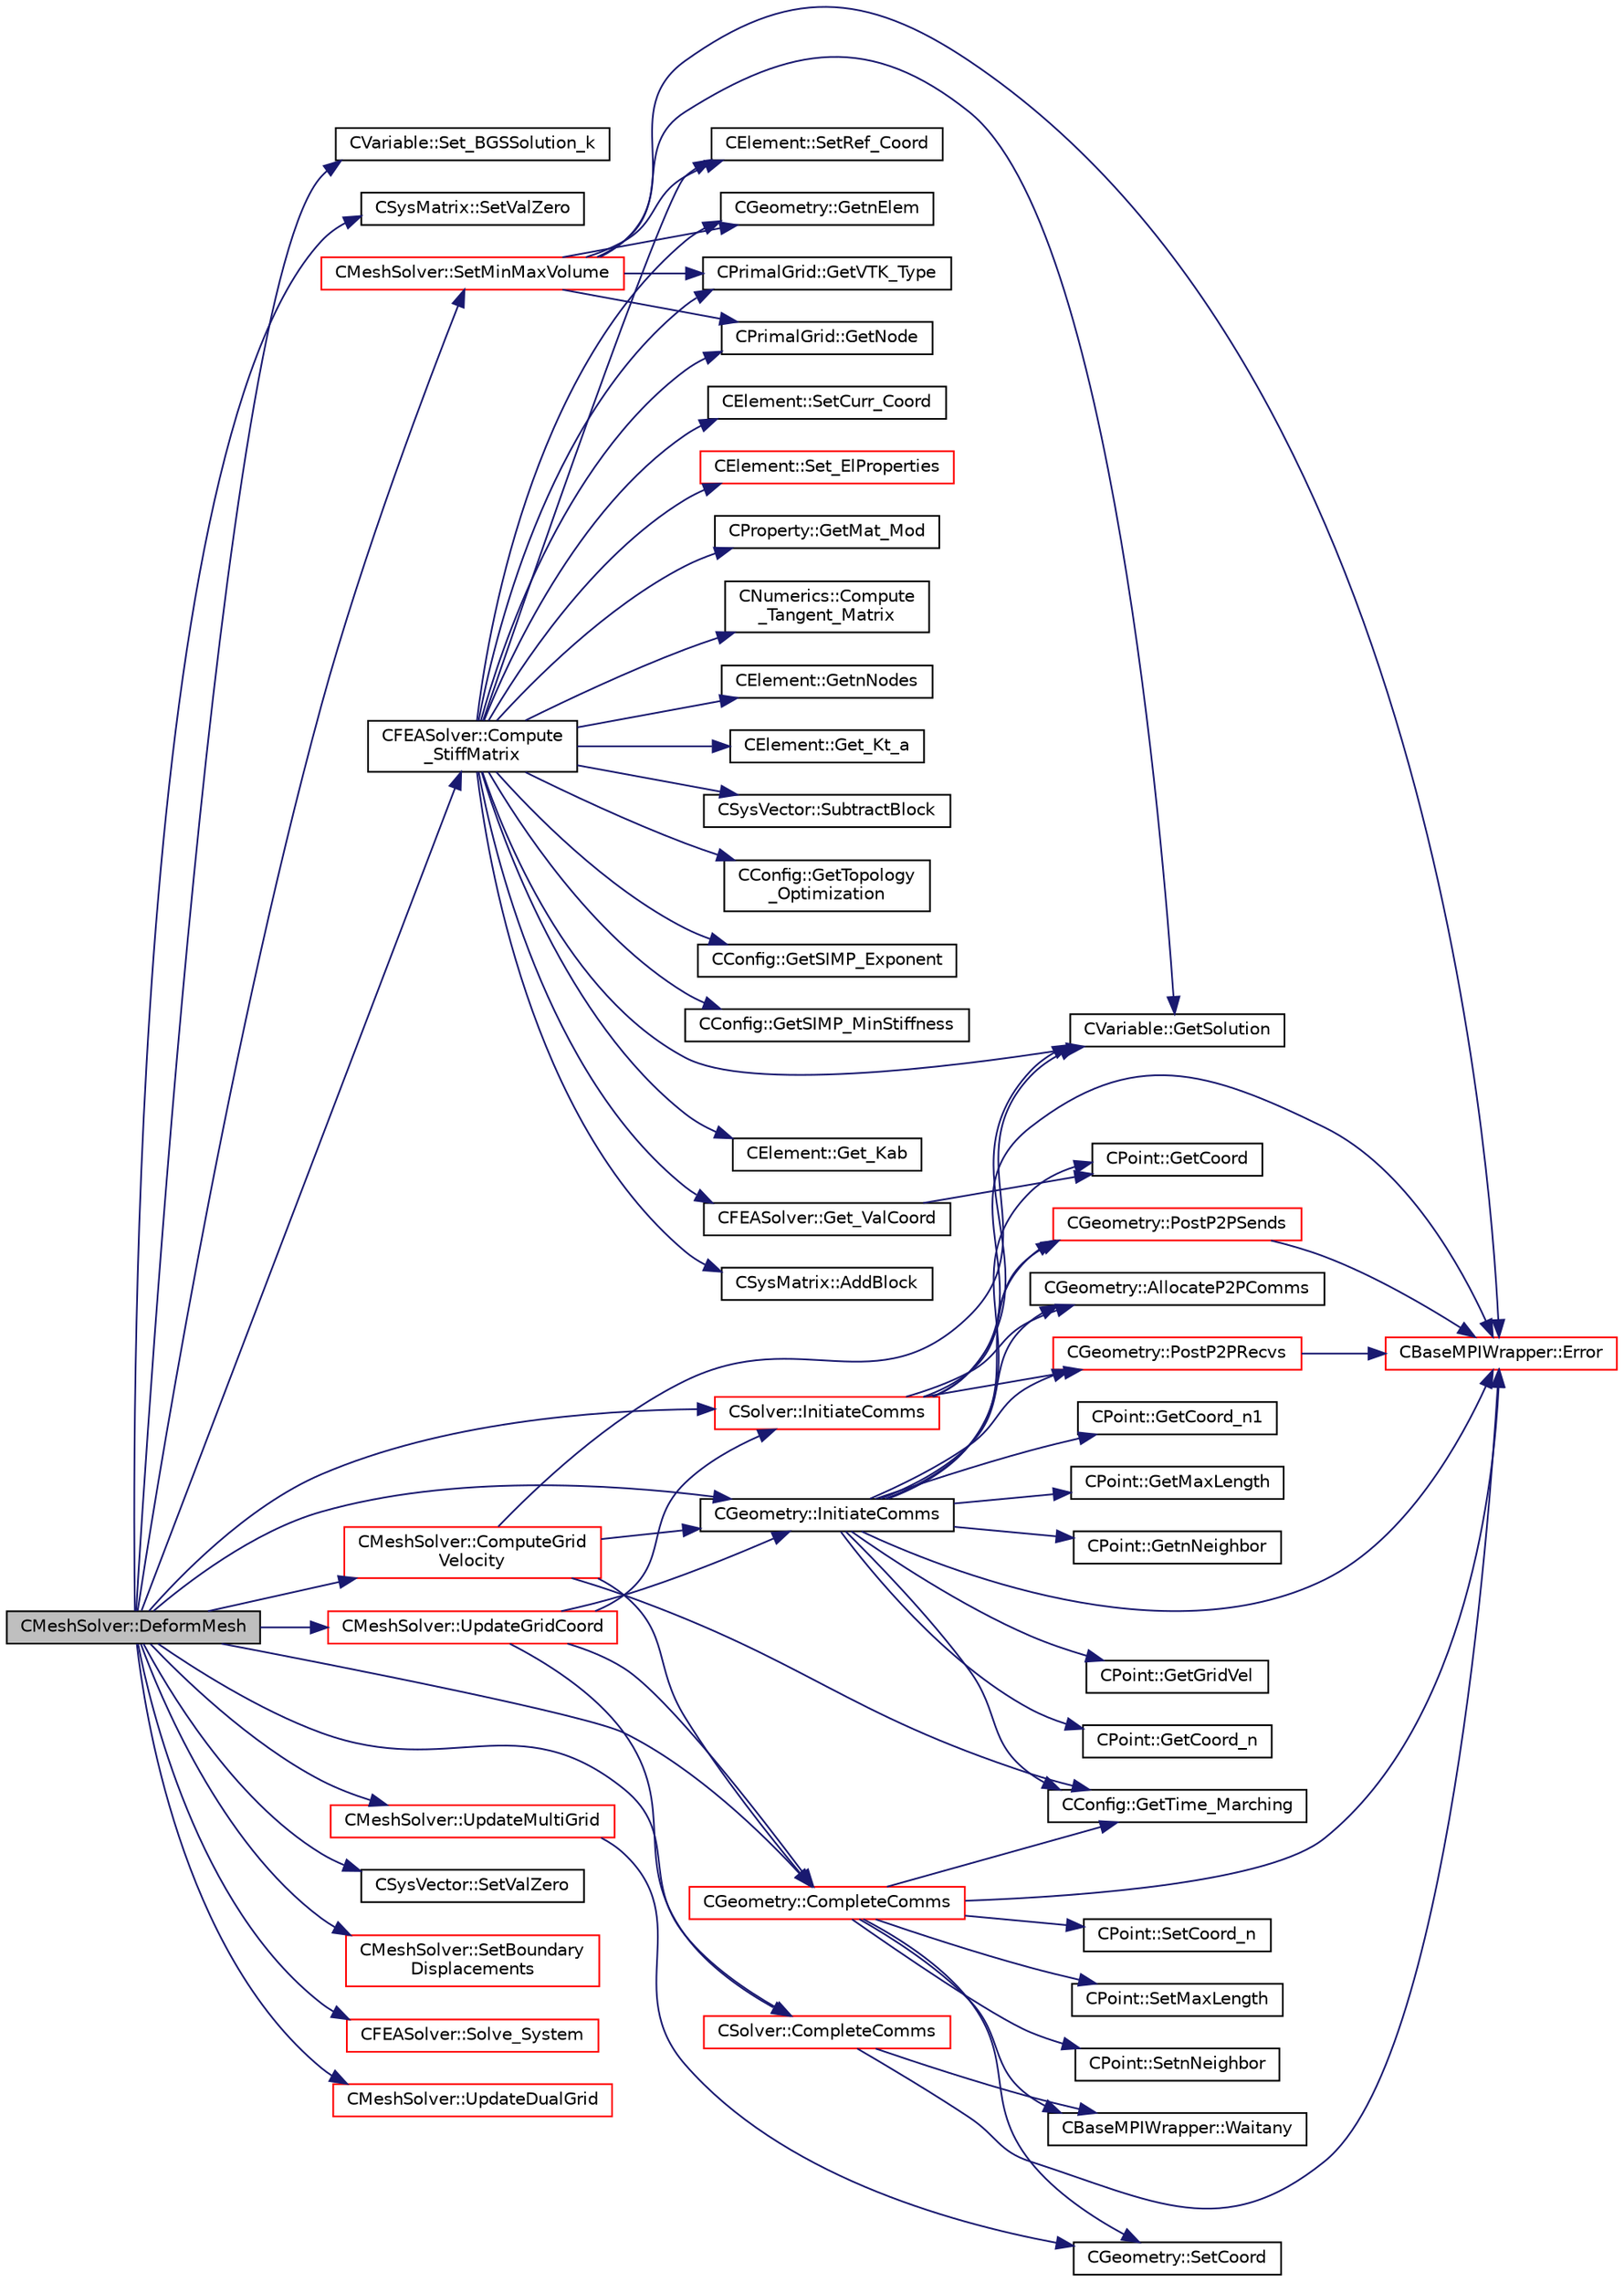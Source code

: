 digraph "CMeshSolver::DeformMesh"
{
  edge [fontname="Helvetica",fontsize="10",labelfontname="Helvetica",labelfontsize="10"];
  node [fontname="Helvetica",fontsize="10",shape=record];
  rankdir="LR";
  Node78 [label="CMeshSolver::DeformMesh",height=0.2,width=0.4,color="black", fillcolor="grey75", style="filled", fontcolor="black"];
  Node78 -> Node79 [color="midnightblue",fontsize="10",style="solid",fontname="Helvetica"];
  Node79 [label="CVariable::Set_BGSSolution_k",height=0.2,width=0.4,color="black", fillcolor="white", style="filled",URL="$class_c_variable.html#aa47456564bac33106a460be201d4c843",tooltip="Set the value of the solution in the previous BGS subiteration. "];
  Node78 -> Node80 [color="midnightblue",fontsize="10",style="solid",fontname="Helvetica"];
  Node80 [label="CSysMatrix::SetValZero",height=0.2,width=0.4,color="black", fillcolor="white", style="filled",URL="$class_c_sys_matrix.html#a8f974ad2e089dccfc99ea21a4ef5a819",tooltip="Sets to zero all the entries of the sparse matrix. "];
  Node78 -> Node81 [color="midnightblue",fontsize="10",style="solid",fontname="Helvetica"];
  Node81 [label="CFEASolver::Compute\l_StiffMatrix",height=0.2,width=0.4,color="black", fillcolor="white", style="filled",URL="$class_c_f_e_a_solver.html#aaf81bf54a4492da76839dcede19b4f6e",tooltip="Compute the stiffness matrix of the problem. "];
  Node81 -> Node82 [color="midnightblue",fontsize="10",style="solid",fontname="Helvetica"];
  Node82 [label="CConfig::GetTopology\l_Optimization",height=0.2,width=0.4,color="black", fillcolor="white", style="filled",URL="$class_c_config.html#aaf3e38ba9bf594bc2d636158d1dbf305",tooltip="Get topology optimization. "];
  Node81 -> Node83 [color="midnightblue",fontsize="10",style="solid",fontname="Helvetica"];
  Node83 [label="CConfig::GetSIMP_Exponent",height=0.2,width=0.4,color="black", fillcolor="white", style="filled",URL="$class_c_config.html#a2759180807b49d7c91924011abec1a35",tooltip="Get exponent for density-based stiffness penalization. "];
  Node81 -> Node84 [color="midnightblue",fontsize="10",style="solid",fontname="Helvetica"];
  Node84 [label="CConfig::GetSIMP_MinStiffness",height=0.2,width=0.4,color="black", fillcolor="white", style="filled",URL="$class_c_config.html#a3807df530b42b9a9f711a9670ea698e9",tooltip="Get lower bound for density-based stiffness penalization. "];
  Node81 -> Node85 [color="midnightblue",fontsize="10",style="solid",fontname="Helvetica"];
  Node85 [label="CGeometry::GetnElem",height=0.2,width=0.4,color="black", fillcolor="white", style="filled",URL="$class_c_geometry.html#a4ae48ec038df1f5ee7c1daadabea5e99",tooltip="Get number of elements. "];
  Node81 -> Node86 [color="midnightblue",fontsize="10",style="solid",fontname="Helvetica"];
  Node86 [label="CPrimalGrid::GetVTK_Type",height=0.2,width=0.4,color="black", fillcolor="white", style="filled",URL="$class_c_primal_grid.html#adb676897e7cf4a83ceb83065e7c6a04f",tooltip="A pure virtual member. "];
  Node81 -> Node87 [color="midnightblue",fontsize="10",style="solid",fontname="Helvetica"];
  Node87 [label="CPrimalGrid::GetNode",height=0.2,width=0.4,color="black", fillcolor="white", style="filled",URL="$class_c_primal_grid.html#a4fc7b6b6ac5025325c7e68fb56fbeef8",tooltip="A pure virtual member. "];
  Node81 -> Node88 [color="midnightblue",fontsize="10",style="solid",fontname="Helvetica"];
  Node88 [label="CFEASolver::Get_ValCoord",height=0.2,width=0.4,color="black", fillcolor="white", style="filled",URL="$class_c_f_e_a_solver.html#aa884a16a0a77d7ff877a564b0ca7206d",tooltip="Get the value of the reference coordinate to set on the element structure. "];
  Node88 -> Node89 [color="midnightblue",fontsize="10",style="solid",fontname="Helvetica"];
  Node89 [label="CPoint::GetCoord",height=0.2,width=0.4,color="black", fillcolor="white", style="filled",URL="$class_c_point.html#a95fe081d22e96e190cb3edcbf0d6525f",tooltip="Get the coordinates dor the control volume. "];
  Node81 -> Node90 [color="midnightblue",fontsize="10",style="solid",fontname="Helvetica"];
  Node90 [label="CVariable::GetSolution",height=0.2,width=0.4,color="black", fillcolor="white", style="filled",URL="$class_c_variable.html#a261483e39c23c1de7cb9aea7e917c121",tooltip="Get the solution. "];
  Node81 -> Node91 [color="midnightblue",fontsize="10",style="solid",fontname="Helvetica"];
  Node91 [label="CElement::SetRef_Coord",height=0.2,width=0.4,color="black", fillcolor="white", style="filled",URL="$class_c_element.html#a734f0ffdf9fc0d48f6add20fd6cd5cfe",tooltip="Set the value of the coordinate of the nodes in the reference configuration. "];
  Node81 -> Node92 [color="midnightblue",fontsize="10",style="solid",fontname="Helvetica"];
  Node92 [label="CElement::SetCurr_Coord",height=0.2,width=0.4,color="black", fillcolor="white", style="filled",URL="$class_c_element.html#a1909cf0356d960f9b3a40f4c85b8233e",tooltip="Set the value of the coordinate of the nodes in the current configuration. "];
  Node81 -> Node93 [color="midnightblue",fontsize="10",style="solid",fontname="Helvetica"];
  Node93 [label="CElement::Set_ElProperties",height=0.2,width=0.4,color="red", fillcolor="white", style="filled",URL="$class_c_element.html#a5a9bc98cf64c54b7e073427967dc3f5a",tooltip="Store the values of the identifiers for element properties. "];
  Node81 -> Node97 [color="midnightblue",fontsize="10",style="solid",fontname="Helvetica"];
  Node97 [label="CProperty::GetMat_Mod",height=0.2,width=0.4,color="black", fillcolor="white", style="filled",URL="$class_c_property.html#a7dfea7244f23fe4db5118aa1e8291413",tooltip="Get the material model to use for the element. "];
  Node81 -> Node98 [color="midnightblue",fontsize="10",style="solid",fontname="Helvetica"];
  Node98 [label="CNumerics::Compute\l_Tangent_Matrix",height=0.2,width=0.4,color="black", fillcolor="white", style="filled",URL="$class_c_numerics.html#a27c30273ac932167ae91689a36d67baf",tooltip="A virtual member to compute the tangent matrix in structural problems. "];
  Node81 -> Node99 [color="midnightblue",fontsize="10",style="solid",fontname="Helvetica"];
  Node99 [label="CElement::GetnNodes",height=0.2,width=0.4,color="black", fillcolor="white", style="filled",URL="$class_c_element.html#a87d13ba01e276d05b00b42caa1d5ee3c",tooltip="Retrieve the number of nodes of the element. "];
  Node81 -> Node100 [color="midnightblue",fontsize="10",style="solid",fontname="Helvetica"];
  Node100 [label="CElement::Get_Kt_a",height=0.2,width=0.4,color="black", fillcolor="white", style="filled",URL="$class_c_element.html#a8b2b11078cc413d3de947f6437d4fb92",tooltip="Return the values of the nodal stress components of the residual for node a. "];
  Node81 -> Node101 [color="midnightblue",fontsize="10",style="solid",fontname="Helvetica"];
  Node101 [label="CSysVector::SubtractBlock",height=0.2,width=0.4,color="black", fillcolor="white", style="filled",URL="$class_c_sys_vector.html#a732b302ca148d38b442bfe7e096a81be",tooltip="Subtract val_residual to the residual. "];
  Node81 -> Node102 [color="midnightblue",fontsize="10",style="solid",fontname="Helvetica"];
  Node102 [label="CElement::Get_Kab",height=0.2,width=0.4,color="black", fillcolor="white", style="filled",URL="$class_c_element.html#a077f170b754fd4533595bf6bc163b2a6",tooltip="Return the value of the submatrix K relating nodes a and b. "];
  Node81 -> Node103 [color="midnightblue",fontsize="10",style="solid",fontname="Helvetica"];
  Node103 [label="CSysMatrix::AddBlock",height=0.2,width=0.4,color="black", fillcolor="white", style="filled",URL="$class_c_sys_matrix.html#a85def3109e5aa5307268ca830a8f6522",tooltip="Adds the specified block to the sparse matrix. "];
  Node78 -> Node104 [color="midnightblue",fontsize="10",style="solid",fontname="Helvetica"];
  Node104 [label="CSysVector::SetValZero",height=0.2,width=0.4,color="black", fillcolor="white", style="filled",URL="$class_c_sys_vector.html#aa179ddab500faadee96bebecff9e201d",tooltip="Sets to zero all the entries of the vector. "];
  Node78 -> Node105 [color="midnightblue",fontsize="10",style="solid",fontname="Helvetica"];
  Node105 [label="CGeometry::InitiateComms",height=0.2,width=0.4,color="black", fillcolor="white", style="filled",URL="$class_c_geometry.html#aade184b0616ad6d83a721f1b17473df3",tooltip="Routine to load a geometric quantity into the data structures for MPI point-to-point communication an..."];
  Node105 -> Node106 [color="midnightblue",fontsize="10",style="solid",fontname="Helvetica"];
  Node106 [label="CConfig::GetTime_Marching",height=0.2,width=0.4,color="black", fillcolor="white", style="filled",URL="$class_c_config.html#a864d499ce740184803607801c47abda7",tooltip="Provides information about the time integration, and change the write in the output files information..."];
  Node105 -> Node107 [color="midnightblue",fontsize="10",style="solid",fontname="Helvetica"];
  Node107 [label="CBaseMPIWrapper::Error",height=0.2,width=0.4,color="red", fillcolor="white", style="filled",URL="$class_c_base_m_p_i_wrapper.html#a04457c47629bda56704e6a8804833eeb"];
  Node105 -> Node109 [color="midnightblue",fontsize="10",style="solid",fontname="Helvetica"];
  Node109 [label="CGeometry::AllocateP2PComms",height=0.2,width=0.4,color="black", fillcolor="white", style="filled",URL="$class_c_geometry.html#ab8d78a9f4017431b7542e154f58a7e63",tooltip="Routine to allocate buffers for point-to-point MPI communications. Also called to dynamically realloc..."];
  Node105 -> Node110 [color="midnightblue",fontsize="10",style="solid",fontname="Helvetica"];
  Node110 [label="CGeometry::PostP2PRecvs",height=0.2,width=0.4,color="red", fillcolor="white", style="filled",URL="$class_c_geometry.html#a35dd847b43dad069e3d73e376a0f32fb",tooltip="Routine to launch non-blocking recvs only for all point-to-point communication with neighboring parti..."];
  Node110 -> Node107 [color="midnightblue",fontsize="10",style="solid",fontname="Helvetica"];
  Node105 -> Node89 [color="midnightblue",fontsize="10",style="solid",fontname="Helvetica"];
  Node105 -> Node112 [color="midnightblue",fontsize="10",style="solid",fontname="Helvetica"];
  Node112 [label="CPoint::GetGridVel",height=0.2,width=0.4,color="black", fillcolor="white", style="filled",URL="$class_c_point.html#a62ec636f4a05ac578b582a053e8553f9",tooltip="Get the value of the grid velocity at the point. "];
  Node105 -> Node113 [color="midnightblue",fontsize="10",style="solid",fontname="Helvetica"];
  Node113 [label="CPoint::GetCoord_n",height=0.2,width=0.4,color="black", fillcolor="white", style="filled",URL="$class_c_point.html#a8600df239d54eee2deffc5db32cc09ee",tooltip="Get the coordinates of the control volume at time n. "];
  Node105 -> Node114 [color="midnightblue",fontsize="10",style="solid",fontname="Helvetica"];
  Node114 [label="CPoint::GetCoord_n1",height=0.2,width=0.4,color="black", fillcolor="white", style="filled",URL="$class_c_point.html#ab7acdac5cdc7ad4b6520f193bb054088",tooltip="Get the coordinates of the control volume at time n-1. "];
  Node105 -> Node115 [color="midnightblue",fontsize="10",style="solid",fontname="Helvetica"];
  Node115 [label="CPoint::GetMaxLength",height=0.2,width=0.4,color="black", fillcolor="white", style="filled",URL="$class_c_point.html#a786e7c18e968c5e833b41c60ed427a35",tooltip="Get the maximum cell-center to cell-center length. "];
  Node105 -> Node116 [color="midnightblue",fontsize="10",style="solid",fontname="Helvetica"];
  Node116 [label="CPoint::GetnNeighbor",height=0.2,width=0.4,color="black", fillcolor="white", style="filled",URL="$class_c_point.html#a73ffb61e70753ea46e80edba22cf39a4",tooltip="Get the number of neighbor of a point. "];
  Node105 -> Node117 [color="midnightblue",fontsize="10",style="solid",fontname="Helvetica"];
  Node117 [label="CGeometry::PostP2PSends",height=0.2,width=0.4,color="red", fillcolor="white", style="filled",URL="$class_c_geometry.html#a3db8e369fc532db7a85a27fbb01056fe",tooltip="Routine to launch a single non-blocking send once the buffer is loaded for a point-to-point commucati..."];
  Node117 -> Node107 [color="midnightblue",fontsize="10",style="solid",fontname="Helvetica"];
  Node78 -> Node119 [color="midnightblue",fontsize="10",style="solid",fontname="Helvetica"];
  Node119 [label="CGeometry::CompleteComms",height=0.2,width=0.4,color="red", fillcolor="white", style="filled",URL="$class_c_geometry.html#a18d2f0e3a00218eef232cd75029bc53e",tooltip="Routine to complete the set of non-blocking communications launched by InitiateComms() and unpacking ..."];
  Node119 -> Node120 [color="midnightblue",fontsize="10",style="solid",fontname="Helvetica"];
  Node120 [label="CBaseMPIWrapper::Waitany",height=0.2,width=0.4,color="black", fillcolor="white", style="filled",URL="$class_c_base_m_p_i_wrapper.html#ade364e6661c9eec2070a2448dbb5750b"];
  Node119 -> Node121 [color="midnightblue",fontsize="10",style="solid",fontname="Helvetica"];
  Node121 [label="CGeometry::SetCoord",height=0.2,width=0.4,color="black", fillcolor="white", style="filled",URL="$class_c_geometry.html#a5956a22f6942c7cd1b2a53dcaa201972",tooltip="A virtual member. "];
  Node119 -> Node122 [color="midnightblue",fontsize="10",style="solid",fontname="Helvetica"];
  Node122 [label="CPoint::SetCoord_n",height=0.2,width=0.4,color="black", fillcolor="white", style="filled",URL="$class_c_point.html#ac99bf9bb160e4f7bee37d7cc29d17b3c",tooltip="Set the coordinates of the control volume at time n to the ones in Coord. "];
  Node119 -> Node106 [color="midnightblue",fontsize="10",style="solid",fontname="Helvetica"];
  Node119 -> Node123 [color="midnightblue",fontsize="10",style="solid",fontname="Helvetica"];
  Node123 [label="CPoint::SetMaxLength",height=0.2,width=0.4,color="black", fillcolor="white", style="filled",URL="$class_c_point.html#aa558a3991602edf85988ba6c21d167a1",tooltip="Set the max cell-center to cell-center length. "];
  Node119 -> Node124 [color="midnightblue",fontsize="10",style="solid",fontname="Helvetica"];
  Node124 [label="CPoint::SetnNeighbor",height=0.2,width=0.4,color="black", fillcolor="white", style="filled",URL="$class_c_point.html#aaa49feadcdff72ba237896d3ba586a34",tooltip="Set the number of neighbor (artificial dissipation). "];
  Node119 -> Node107 [color="midnightblue",fontsize="10",style="solid",fontname="Helvetica"];
  Node78 -> Node126 [color="midnightblue",fontsize="10",style="solid",fontname="Helvetica"];
  Node126 [label="CSolver::InitiateComms",height=0.2,width=0.4,color="red", fillcolor="white", style="filled",URL="$class_c_solver.html#a68ef94bc50683bd1f1d750b4a8cb7351",tooltip="Routine to load a solver quantity into the data structures for MPI point-to-point communication and t..."];
  Node126 -> Node107 [color="midnightblue",fontsize="10",style="solid",fontname="Helvetica"];
  Node126 -> Node109 [color="midnightblue",fontsize="10",style="solid",fontname="Helvetica"];
  Node126 -> Node110 [color="midnightblue",fontsize="10",style="solid",fontname="Helvetica"];
  Node126 -> Node90 [color="midnightblue",fontsize="10",style="solid",fontname="Helvetica"];
  Node126 -> Node117 [color="midnightblue",fontsize="10",style="solid",fontname="Helvetica"];
  Node78 -> Node148 [color="midnightblue",fontsize="10",style="solid",fontname="Helvetica"];
  Node148 [label="CSolver::CompleteComms",height=0.2,width=0.4,color="red", fillcolor="white", style="filled",URL="$class_c_solver.html#a8d3046ad54e177f0705a2bff99c1cf16",tooltip="Routine to complete the set of non-blocking communications launched by InitiateComms() and unpacking ..."];
  Node148 -> Node120 [color="midnightblue",fontsize="10",style="solid",fontname="Helvetica"];
  Node148 -> Node107 [color="midnightblue",fontsize="10",style="solid",fontname="Helvetica"];
  Node78 -> Node170 [color="midnightblue",fontsize="10",style="solid",fontname="Helvetica"];
  Node170 [label="CMeshSolver::SetBoundary\lDisplacements",height=0.2,width=0.4,color="red", fillcolor="white", style="filled",URL="$class_c_mesh_solver.html#a8583f48eeef992c863a8e0595e87b70f",tooltip="Check the boundary vertex that are going to be moved. "];
  Node78 -> Node179 [color="midnightblue",fontsize="10",style="solid",fontname="Helvetica"];
  Node179 [label="CFEASolver::Solve_System",height=0.2,width=0.4,color="red", fillcolor="white", style="filled",URL="$class_c_f_e_a_solver.html#a4965e9790fcf50ea526476c29abf84fd",tooltip="Routine to solve the Jacobian-Residual linearized system. "];
  Node78 -> Node184 [color="midnightblue",fontsize="10",style="solid",fontname="Helvetica"];
  Node184 [label="CMeshSolver::UpdateGridCoord",height=0.2,width=0.4,color="red", fillcolor="white", style="filled",URL="$class_c_mesh_solver.html#a2bec69d4296fc697955ebfff9d899971",tooltip="Update the value of the coordinates after the grid movement. "];
  Node184 -> Node105 [color="midnightblue",fontsize="10",style="solid",fontname="Helvetica"];
  Node184 -> Node119 [color="midnightblue",fontsize="10",style="solid",fontname="Helvetica"];
  Node184 -> Node126 [color="midnightblue",fontsize="10",style="solid",fontname="Helvetica"];
  Node184 -> Node148 [color="midnightblue",fontsize="10",style="solid",fontname="Helvetica"];
  Node78 -> Node187 [color="midnightblue",fontsize="10",style="solid",fontname="Helvetica"];
  Node187 [label="CMeshSolver::UpdateDualGrid",height=0.2,width=0.4,color="red", fillcolor="white", style="filled",URL="$class_c_mesh_solver.html#a11a91e2f01e24f72a983321dbe6fb5a0",tooltip="Update the dual grid after the grid movement (edges and control volumes). "];
  Node78 -> Node192 [color="midnightblue",fontsize="10",style="solid",fontname="Helvetica"];
  Node192 [label="CMeshSolver::SetMinMaxVolume",height=0.2,width=0.4,color="red", fillcolor="white", style="filled",URL="$class_c_mesh_solver.html#adf042699d3abf46135568ef991b7dd44",tooltip="Compute the min and max volume of the elements in the domain. "];
  Node192 -> Node85 [color="midnightblue",fontsize="10",style="solid",fontname="Helvetica"];
  Node192 -> Node86 [color="midnightblue",fontsize="10",style="solid",fontname="Helvetica"];
  Node192 -> Node107 [color="midnightblue",fontsize="10",style="solid",fontname="Helvetica"];
  Node192 -> Node87 [color="midnightblue",fontsize="10",style="solid",fontname="Helvetica"];
  Node192 -> Node90 [color="midnightblue",fontsize="10",style="solid",fontname="Helvetica"];
  Node192 -> Node91 [color="midnightblue",fontsize="10",style="solid",fontname="Helvetica"];
  Node78 -> Node201 [color="midnightblue",fontsize="10",style="solid",fontname="Helvetica"];
  Node201 [label="CMeshSolver::ComputeGrid\lVelocity",height=0.2,width=0.4,color="red", fillcolor="white", style="filled",URL="$class_c_mesh_solver.html#af8ed30c05a9adae36d8b41a88a53a448",tooltip="Compute the grid velocity form the displacements of the mesh. "];
  Node201 -> Node90 [color="midnightblue",fontsize="10",style="solid",fontname="Helvetica"];
  Node201 -> Node106 [color="midnightblue",fontsize="10",style="solid",fontname="Helvetica"];
  Node201 -> Node105 [color="midnightblue",fontsize="10",style="solid",fontname="Helvetica"];
  Node201 -> Node119 [color="midnightblue",fontsize="10",style="solid",fontname="Helvetica"];
  Node78 -> Node204 [color="midnightblue",fontsize="10",style="solid",fontname="Helvetica"];
  Node204 [label="CMeshSolver::UpdateMultiGrid",height=0.2,width=0.4,color="red", fillcolor="white", style="filled",URL="$class_c_mesh_solver.html#aa28d79f589d8dcdde83879f10adeed35",tooltip="Update the coarse multigrid levels after the grid movement. "];
  Node204 -> Node121 [color="midnightblue",fontsize="10",style="solid",fontname="Helvetica"];
}
